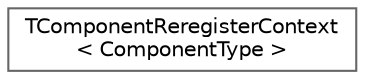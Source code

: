 digraph "Graphical Class Hierarchy"
{
 // INTERACTIVE_SVG=YES
 // LATEX_PDF_SIZE
  bgcolor="transparent";
  edge [fontname=Helvetica,fontsize=10,labelfontname=Helvetica,labelfontsize=10];
  node [fontname=Helvetica,fontsize=10,shape=box,height=0.2,width=0.4];
  rankdir="LR";
  Node0 [id="Node000000",label="TComponentReregisterContext\l\< ComponentType \>",height=0.2,width=0.4,color="grey40", fillcolor="white", style="filled",URL="$d6/d26/classTComponentReregisterContext.html",tooltip="Removes all components of the templated type from their scenes for the lifetime of the class."];
}
